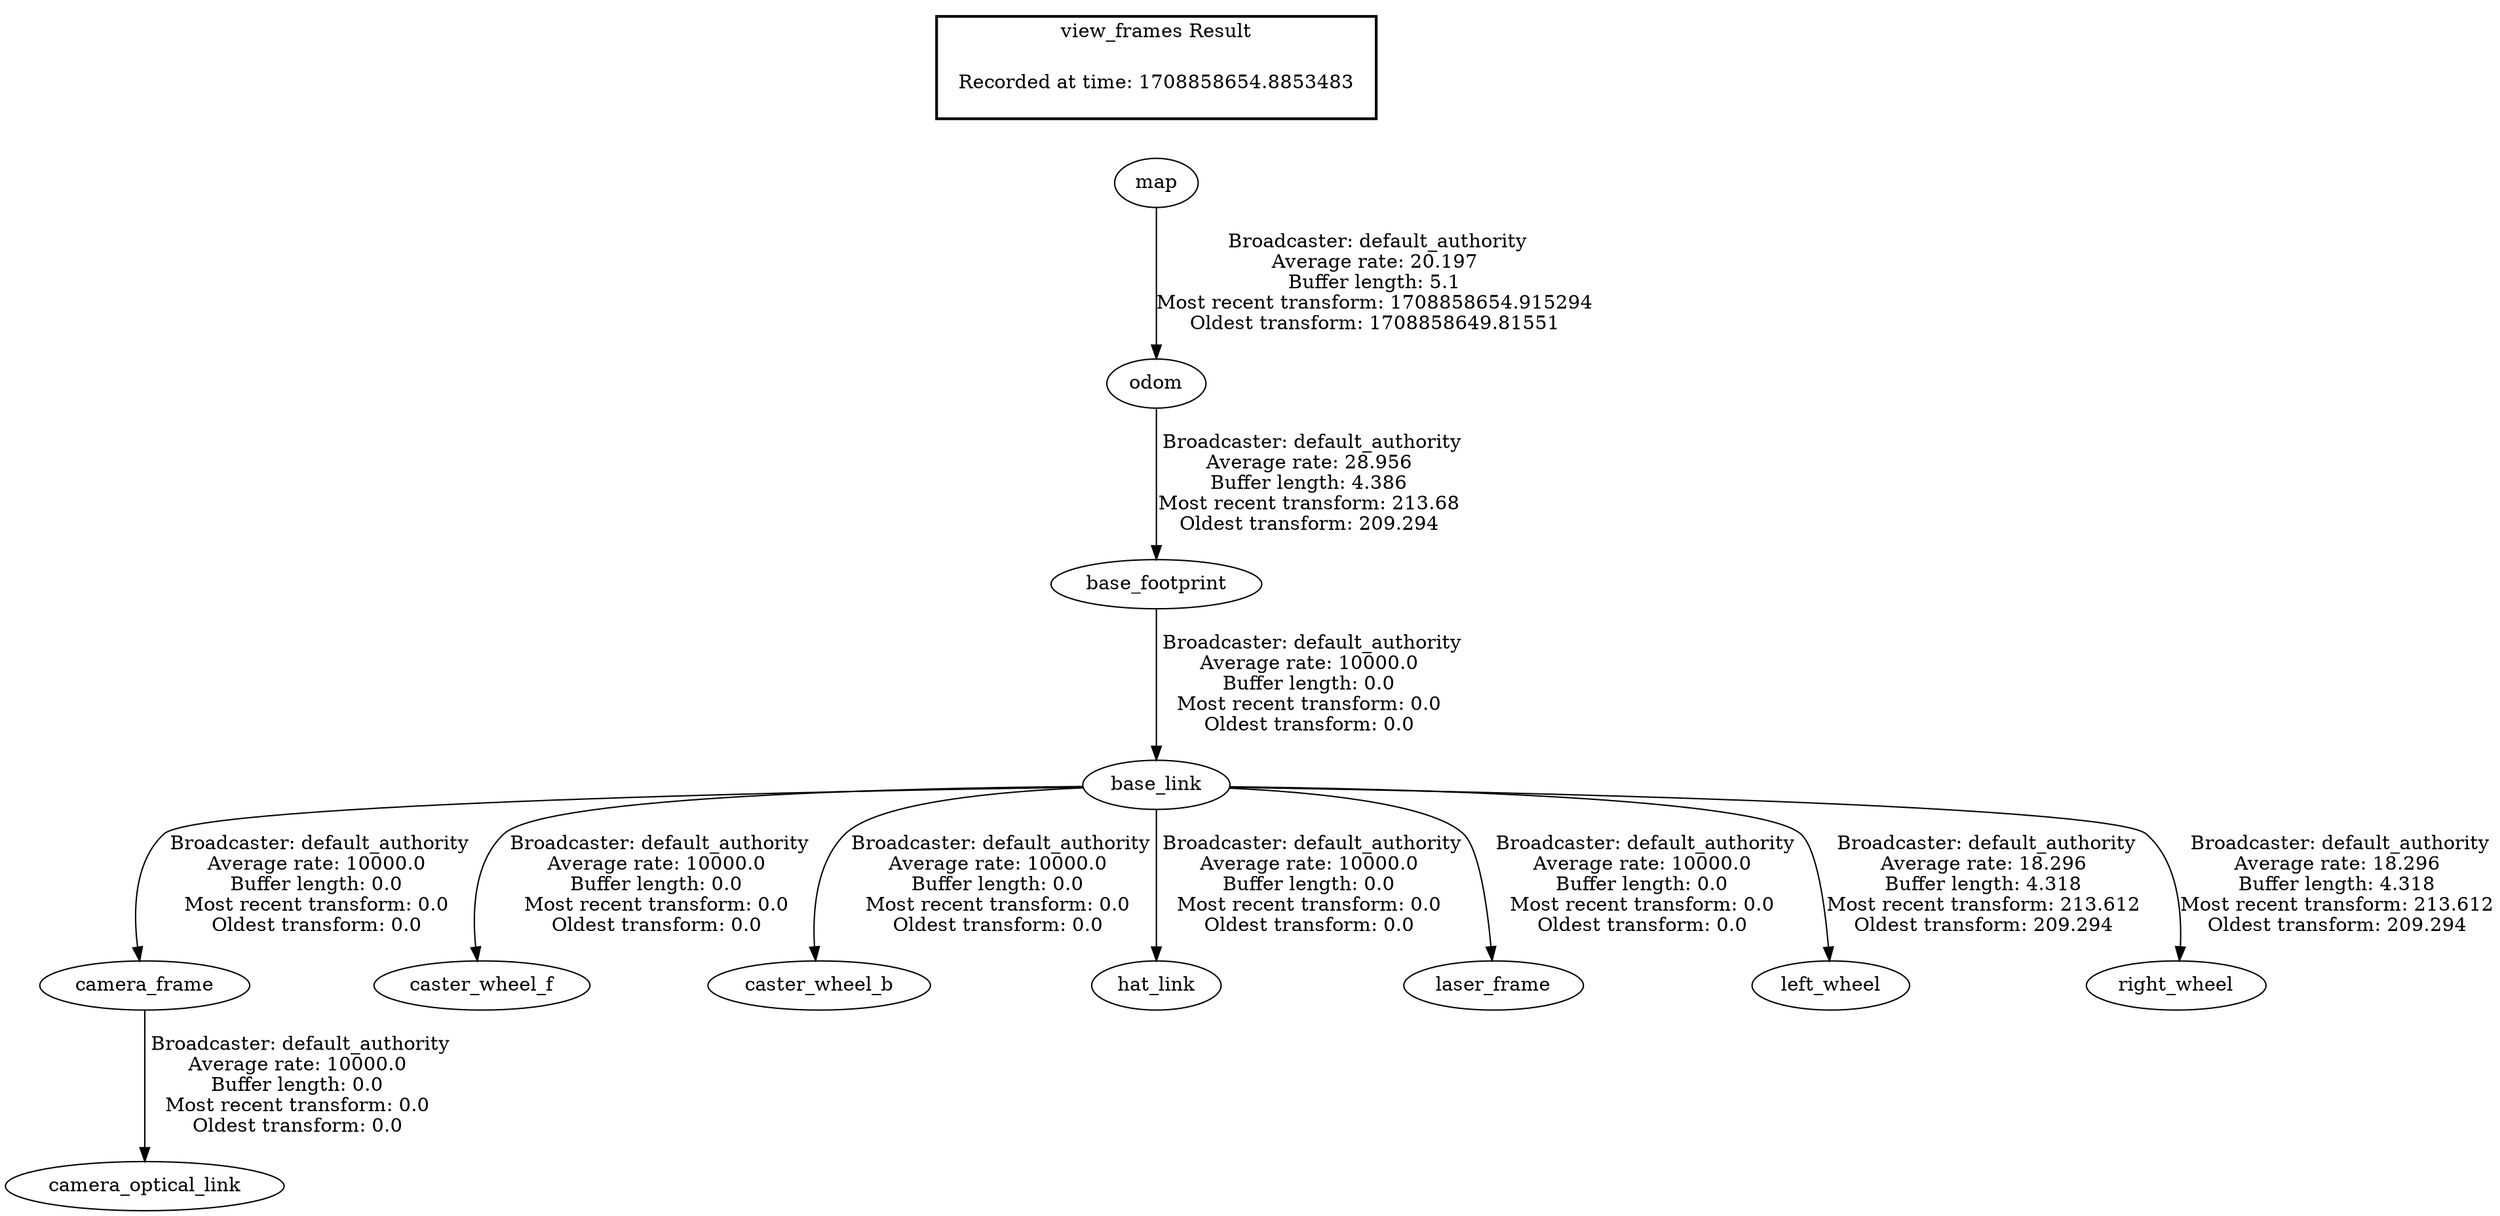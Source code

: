digraph G {
"odom" -> "base_footprint"[label=" Broadcaster: default_authority\nAverage rate: 28.956\nBuffer length: 4.386\nMost recent transform: 213.68\nOldest transform: 209.294\n"];
"map" -> "odom"[label=" Broadcaster: default_authority\nAverage rate: 20.197\nBuffer length: 5.1\nMost recent transform: 1708858654.915294\nOldest transform: 1708858649.81551\n"];
"base_footprint" -> "base_link"[label=" Broadcaster: default_authority\nAverage rate: 10000.0\nBuffer length: 0.0\nMost recent transform: 0.0\nOldest transform: 0.0\n"];
"base_link" -> "camera_frame"[label=" Broadcaster: default_authority\nAverage rate: 10000.0\nBuffer length: 0.0\nMost recent transform: 0.0\nOldest transform: 0.0\n"];
"camera_frame" -> "camera_optical_link"[label=" Broadcaster: default_authority\nAverage rate: 10000.0\nBuffer length: 0.0\nMost recent transform: 0.0\nOldest transform: 0.0\n"];
"base_link" -> "caster_wheel_f"[label=" Broadcaster: default_authority\nAverage rate: 10000.0\nBuffer length: 0.0\nMost recent transform: 0.0\nOldest transform: 0.0\n"];
"base_link" -> "caster_wheel_b"[label=" Broadcaster: default_authority\nAverage rate: 10000.0\nBuffer length: 0.0\nMost recent transform: 0.0\nOldest transform: 0.0\n"];
"base_link" -> "hat_link"[label=" Broadcaster: default_authority\nAverage rate: 10000.0\nBuffer length: 0.0\nMost recent transform: 0.0\nOldest transform: 0.0\n"];
"base_link" -> "laser_frame"[label=" Broadcaster: default_authority\nAverage rate: 10000.0\nBuffer length: 0.0\nMost recent transform: 0.0\nOldest transform: 0.0\n"];
"base_link" -> "left_wheel"[label=" Broadcaster: default_authority\nAverage rate: 18.296\nBuffer length: 4.318\nMost recent transform: 213.612\nOldest transform: 209.294\n"];
"base_link" -> "right_wheel"[label=" Broadcaster: default_authority\nAverage rate: 18.296\nBuffer length: 4.318\nMost recent transform: 213.612\nOldest transform: 209.294\n"];
edge [style=invis];
 subgraph cluster_legend { style=bold; color=black; label ="view_frames Result";
"Recorded at time: 1708858654.8853483"[ shape=plaintext ] ;
}->"map";
}